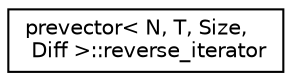 digraph "Graphical Class Hierarchy"
{
  edge [fontname="Helvetica",fontsize="10",labelfontname="Helvetica",labelfontsize="10"];
  node [fontname="Helvetica",fontsize="10",shape=record];
  rankdir="LR";
  Node0 [label="prevector\< N, T, Size,\l Diff \>::reverse_iterator",height=0.2,width=0.4,color="black", fillcolor="white", style="filled",URL="$d1/d28/classprevector_1_1reverse__iterator.html"];
}
